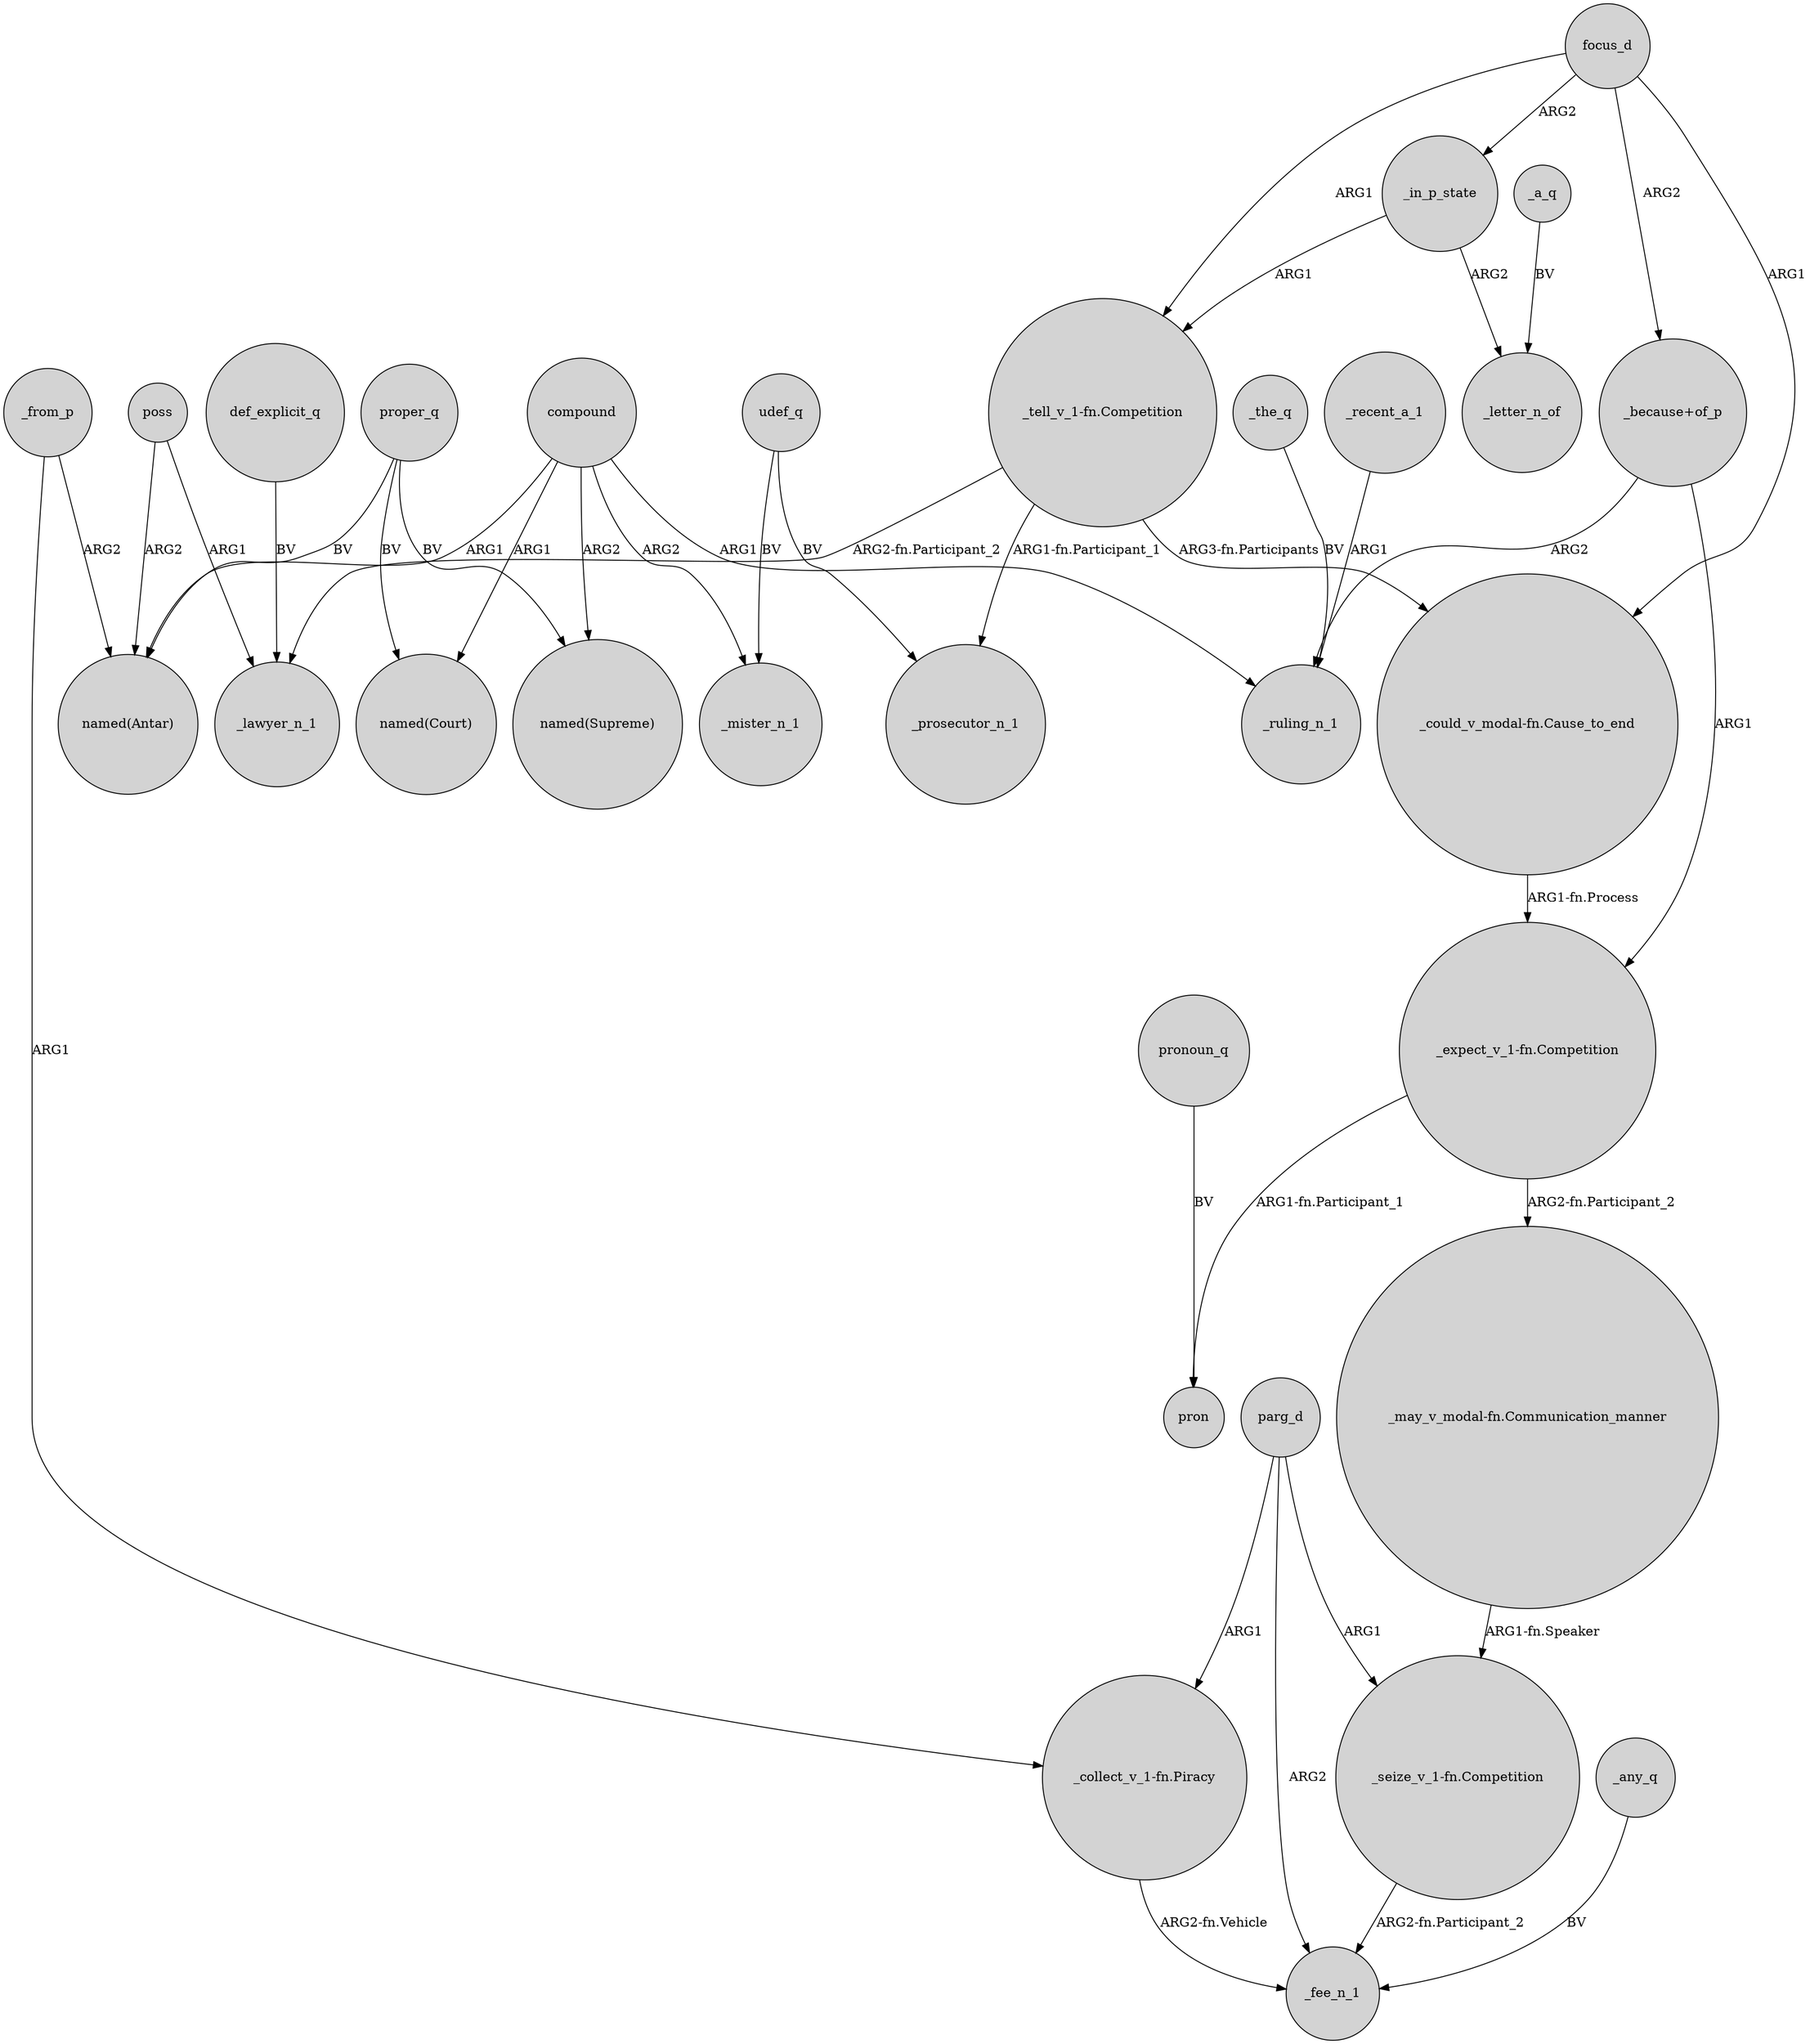 digraph {
	node [shape=circle style=filled]
	"_may_v_modal-fn.Communication_manner" -> "_seize_v_1-fn.Competition" [label="ARG1-fn.Speaker"]
	compound -> _mister_n_1 [label=ARG2]
	focus_d -> _in_p_state [label=ARG2]
	"_because+of_p" -> _ruling_n_1 [label=ARG2]
	poss -> _lawyer_n_1 [label=ARG1]
	_in_p_state -> "_tell_v_1-fn.Competition" [label=ARG1]
	focus_d -> "_could_v_modal-fn.Cause_to_end" [label=ARG1]
	udef_q -> _prosecutor_n_1 [label=BV]
	_recent_a_1 -> _ruling_n_1 [label=ARG1]
	_in_p_state -> _letter_n_of [label=ARG2]
	compound -> "named(Antar)" [label=ARG1]
	compound -> "named(Supreme)" [label=ARG2]
	_from_p -> "named(Antar)" [label=ARG2]
	"_because+of_p" -> "_expect_v_1-fn.Competition" [label=ARG1]
	"_tell_v_1-fn.Competition" -> _lawyer_n_1 [label="ARG2-fn.Participant_2"]
	_from_p -> "_collect_v_1-fn.Piracy" [label=ARG1]
	parg_d -> "_collect_v_1-fn.Piracy" [label=ARG1]
	udef_q -> _mister_n_1 [label=BV]
	_a_q -> _letter_n_of [label=BV]
	compound -> _ruling_n_1 [label=ARG1]
	pronoun_q -> pron [label=BV]
	"_expect_v_1-fn.Competition" -> pron [label="ARG1-fn.Participant_1"]
	proper_q -> "named(Court)" [label=BV]
	parg_d -> "_seize_v_1-fn.Competition" [label=ARG1]
	"_tell_v_1-fn.Competition" -> "_could_v_modal-fn.Cause_to_end" [label="ARG3-fn.Participants"]
	"_collect_v_1-fn.Piracy" -> _fee_n_1 [label="ARG2-fn.Vehicle"]
	focus_d -> "_because+of_p" [label=ARG2]
	_any_q -> _fee_n_1 [label=BV]
	focus_d -> "_tell_v_1-fn.Competition" [label=ARG1]
	"_could_v_modal-fn.Cause_to_end" -> "_expect_v_1-fn.Competition" [label="ARG1-fn.Process"]
	proper_q -> "named(Antar)" [label=BV]
	"_tell_v_1-fn.Competition" -> _prosecutor_n_1 [label="ARG1-fn.Participant_1"]
	def_explicit_q -> _lawyer_n_1 [label=BV]
	"_seize_v_1-fn.Competition" -> _fee_n_1 [label="ARG2-fn.Participant_2"]
	poss -> "named(Antar)" [label=ARG2]
	compound -> "named(Court)" [label=ARG1]
	proper_q -> "named(Supreme)" [label=BV]
	"_expect_v_1-fn.Competition" -> "_may_v_modal-fn.Communication_manner" [label="ARG2-fn.Participant_2"]
	parg_d -> _fee_n_1 [label=ARG2]
	_the_q -> _ruling_n_1 [label=BV]
}
